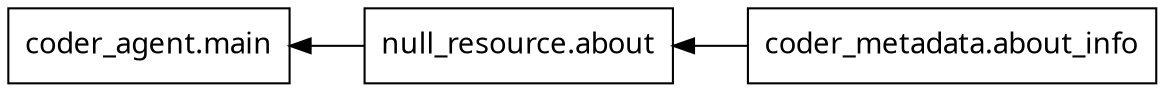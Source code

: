 digraph G {
  rankdir = "RL";
  node [shape = rect, fontname = "sans-serif"];
  "coder_agent.main" [label="coder_agent.main"];
  "coder_metadata.about_info" [label="coder_metadata.about_info"];
  "null_resource.about" [label="null_resource.about"];
  "coder_metadata.about_info" -> "null_resource.about";
  "null_resource.about" -> "coder_agent.main";
}
